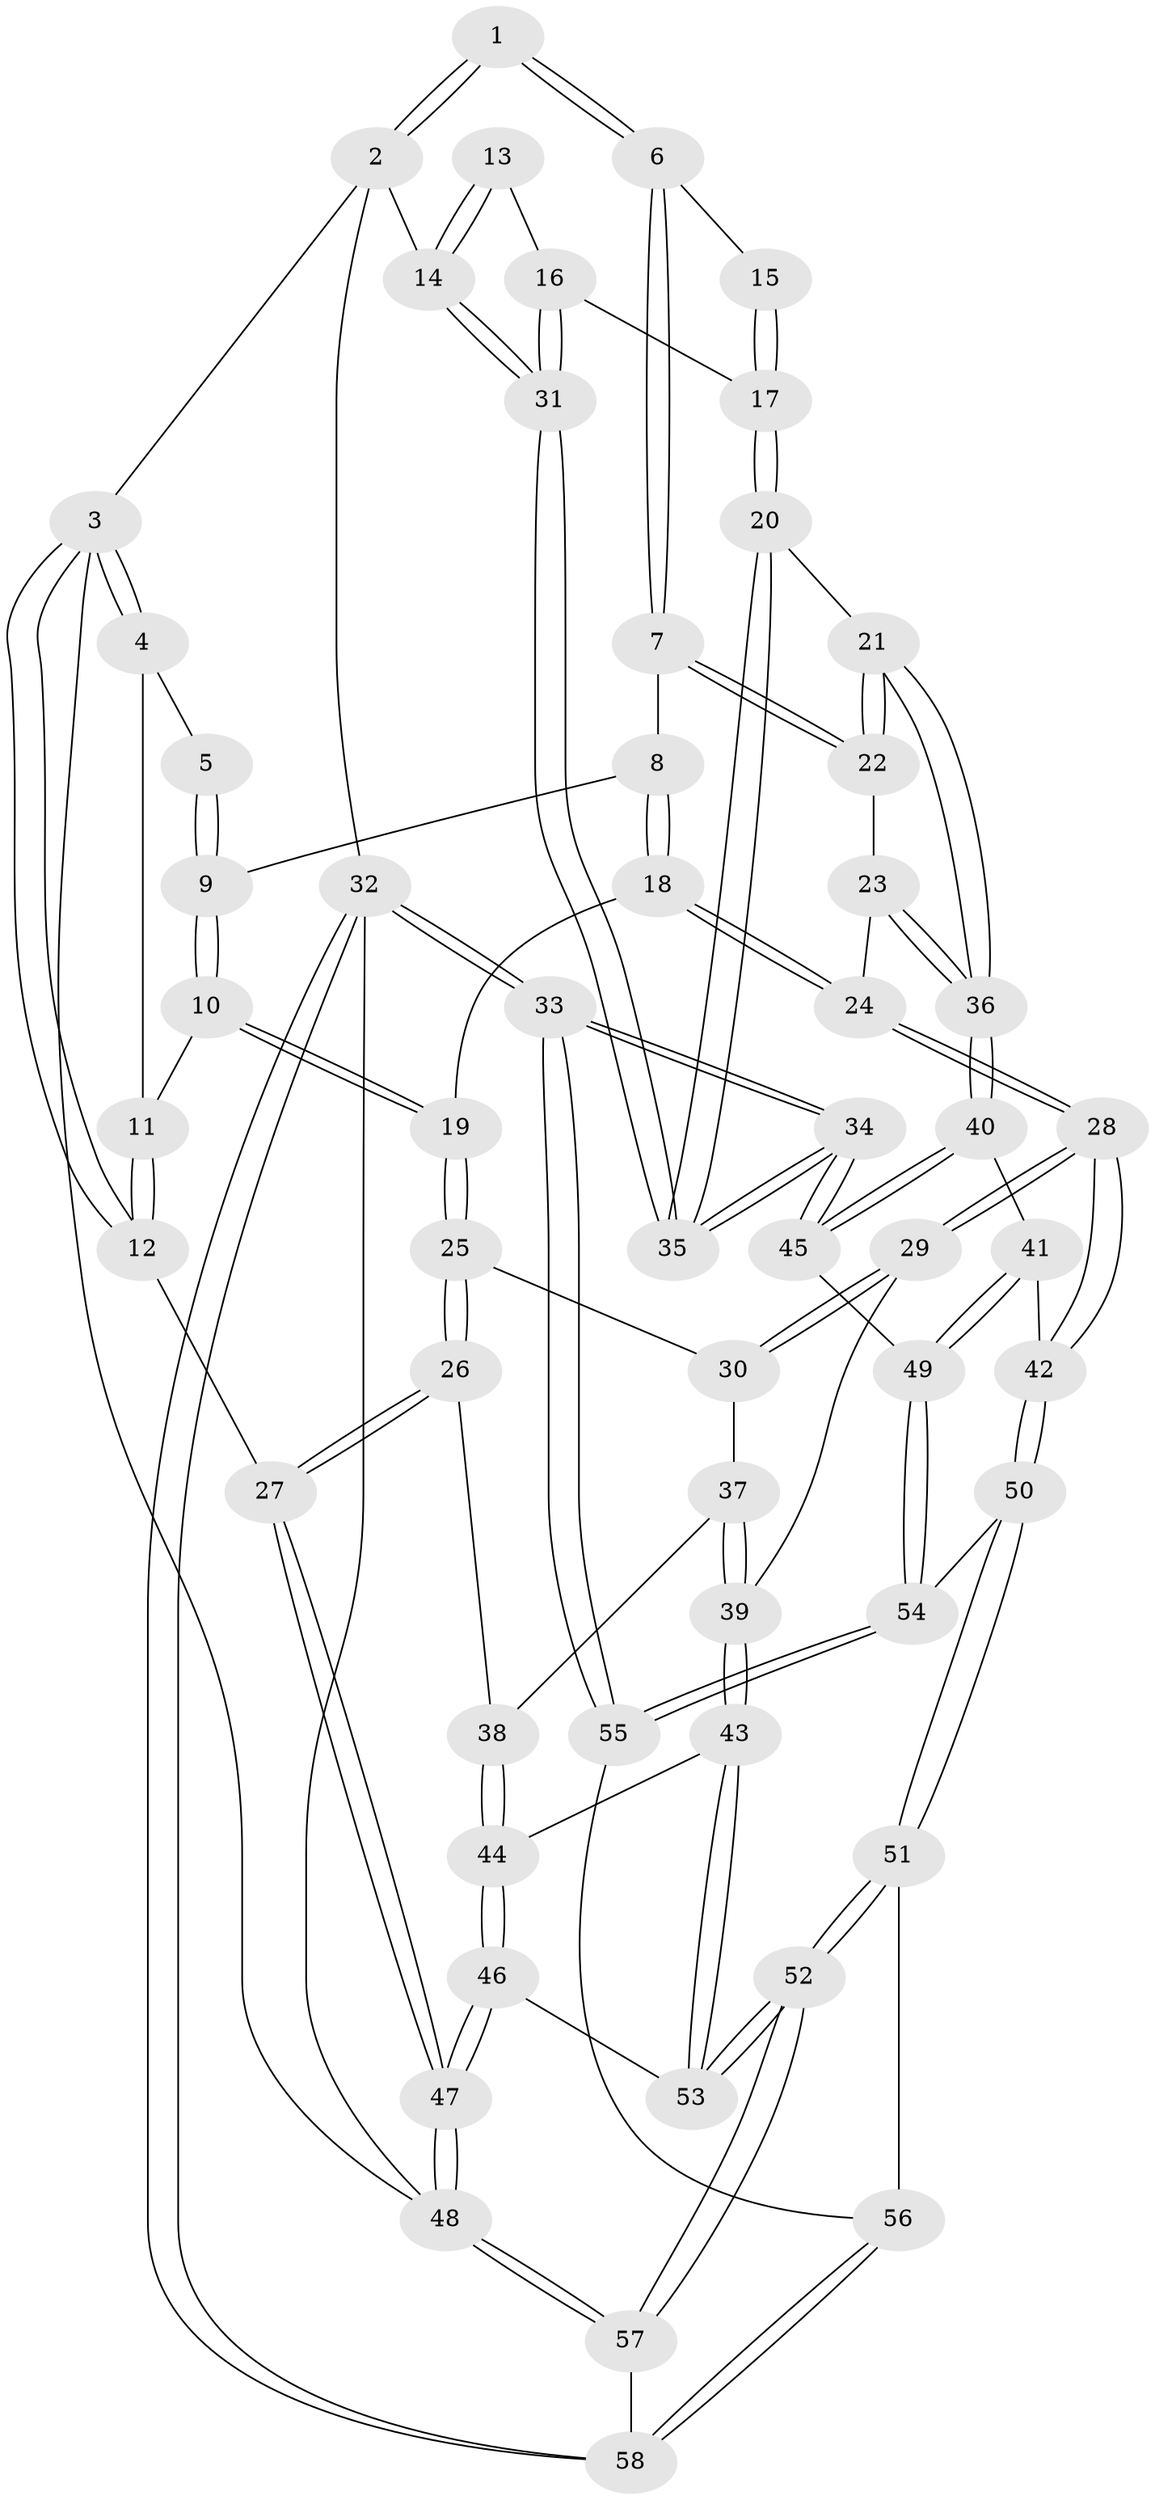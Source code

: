 // Generated by graph-tools (version 1.1) at 2025/00/03/09/25 05:00:14]
// undirected, 58 vertices, 142 edges
graph export_dot {
graph [start="1"]
  node [color=gray90,style=filled];
  1 [pos="+0.5577749497996184+0"];
  2 [pos="+1+0"];
  3 [pos="+0+0"];
  4 [pos="+0.1332237423452959+0"];
  5 [pos="+0.4538101482365868+0"];
  6 [pos="+0.6442766068633021+0.18730668052641486"];
  7 [pos="+0.6315274711243455+0.19493793707382448"];
  8 [pos="+0.6095968118791736+0.19457892348450456"];
  9 [pos="+0.45531452316541987+0.10017695440467389"];
  10 [pos="+0.318765176435579+0.20979587337391892"];
  11 [pos="+0.2733401429688086+0.15831380992388525"];
  12 [pos="+0+0.21459269955385443"];
  13 [pos="+0.9264663395507703+0.0602079358085974"];
  14 [pos="+1+0"];
  15 [pos="+0.6926931196894206+0.1798817409640128"];
  16 [pos="+0.8518088798743014+0.34899425389866806"];
  17 [pos="+0.8014137353448914+0.39476824020337425"];
  18 [pos="+0.44981428061940154+0.31264433883238024"];
  19 [pos="+0.3218277213289551+0.27060490862412756"];
  20 [pos="+0.7883869207512657+0.4235579048020128"];
  21 [pos="+0.772671133629194+0.4446376171196858"];
  22 [pos="+0.6341681703363022+0.33210078114079056"];
  23 [pos="+0.5557529708650669+0.4096413349385141"];
  24 [pos="+0.5103031702704404+0.42339211567820545"];
  25 [pos="+0.2938039985370765+0.3065050558355437"];
  26 [pos="+0+0.36078651040177984"];
  27 [pos="+0+0.34665711047644243"];
  28 [pos="+0.4574215045033697+0.5649565651756178"];
  29 [pos="+0.3927240189458678+0.5559160001155677"];
  30 [pos="+0.3029060281755081+0.39845757178558866"];
  31 [pos="+1+0.41861658075181346"];
  32 [pos="+1+1"];
  33 [pos="+1+0.8177949090411252"];
  34 [pos="+1+0.644212522546348"];
  35 [pos="+1+0.47180277968988127"];
  36 [pos="+0.756739766209617+0.5234563030040752"];
  37 [pos="+0.2112972886968258+0.4760731765152806"];
  38 [pos="+0.16764641778043177+0.4950909613753254"];
  39 [pos="+0.36059123410158095+0.57157103800603"];
  40 [pos="+0.7570423472248855+0.5296394559319183"];
  41 [pos="+0.7460974138261979+0.5445372250348176"];
  42 [pos="+0.54856191503061+0.6634762872375118"];
  43 [pos="+0.3254065753146148+0.59378452846485"];
  44 [pos="+0.18109204827108233+0.5436143137631274"];
  45 [pos="+1+0.6446053224850975"];
  46 [pos="+0.08145916430320008+0.721820562173401"];
  47 [pos="+0+0.6898363465105976"];
  48 [pos="+0+1"];
  49 [pos="+0.8262279201509138+0.7845139452461825"];
  50 [pos="+0.5485514159925896+0.7015028666705507"];
  51 [pos="+0.4729465795544897+0.8682279743172684"];
  52 [pos="+0.3375843150717673+0.9914280844990798"];
  53 [pos="+0.20387432225856666+0.7844882425770443"];
  54 [pos="+0.8013923443193876+0.8170832254409254"];
  55 [pos="+0.7976678296964388+0.9208647923858041"];
  56 [pos="+0.7861084505509589+0.9561651291881823"];
  57 [pos="+0.30889015932227043+1"];
  58 [pos="+0.8461300183012924+1"];
  1 -- 2;
  1 -- 2;
  1 -- 6;
  1 -- 6;
  2 -- 3;
  2 -- 14;
  2 -- 32;
  3 -- 4;
  3 -- 4;
  3 -- 12;
  3 -- 12;
  3 -- 48;
  4 -- 5;
  4 -- 11;
  5 -- 9;
  5 -- 9;
  6 -- 7;
  6 -- 7;
  6 -- 15;
  7 -- 8;
  7 -- 22;
  7 -- 22;
  8 -- 9;
  8 -- 18;
  8 -- 18;
  9 -- 10;
  9 -- 10;
  10 -- 11;
  10 -- 19;
  10 -- 19;
  11 -- 12;
  11 -- 12;
  12 -- 27;
  13 -- 14;
  13 -- 14;
  13 -- 16;
  14 -- 31;
  14 -- 31;
  15 -- 17;
  15 -- 17;
  16 -- 17;
  16 -- 31;
  16 -- 31;
  17 -- 20;
  17 -- 20;
  18 -- 19;
  18 -- 24;
  18 -- 24;
  19 -- 25;
  19 -- 25;
  20 -- 21;
  20 -- 35;
  20 -- 35;
  21 -- 22;
  21 -- 22;
  21 -- 36;
  21 -- 36;
  22 -- 23;
  23 -- 24;
  23 -- 36;
  23 -- 36;
  24 -- 28;
  24 -- 28;
  25 -- 26;
  25 -- 26;
  25 -- 30;
  26 -- 27;
  26 -- 27;
  26 -- 38;
  27 -- 47;
  27 -- 47;
  28 -- 29;
  28 -- 29;
  28 -- 42;
  28 -- 42;
  29 -- 30;
  29 -- 30;
  29 -- 39;
  30 -- 37;
  31 -- 35;
  31 -- 35;
  32 -- 33;
  32 -- 33;
  32 -- 58;
  32 -- 58;
  32 -- 48;
  33 -- 34;
  33 -- 34;
  33 -- 55;
  33 -- 55;
  34 -- 35;
  34 -- 35;
  34 -- 45;
  34 -- 45;
  36 -- 40;
  36 -- 40;
  37 -- 38;
  37 -- 39;
  37 -- 39;
  38 -- 44;
  38 -- 44;
  39 -- 43;
  39 -- 43;
  40 -- 41;
  40 -- 45;
  40 -- 45;
  41 -- 42;
  41 -- 49;
  41 -- 49;
  42 -- 50;
  42 -- 50;
  43 -- 44;
  43 -- 53;
  43 -- 53;
  44 -- 46;
  44 -- 46;
  45 -- 49;
  46 -- 47;
  46 -- 47;
  46 -- 53;
  47 -- 48;
  47 -- 48;
  48 -- 57;
  48 -- 57;
  49 -- 54;
  49 -- 54;
  50 -- 51;
  50 -- 51;
  50 -- 54;
  51 -- 52;
  51 -- 52;
  51 -- 56;
  52 -- 53;
  52 -- 53;
  52 -- 57;
  52 -- 57;
  54 -- 55;
  54 -- 55;
  55 -- 56;
  56 -- 58;
  56 -- 58;
  57 -- 58;
}
